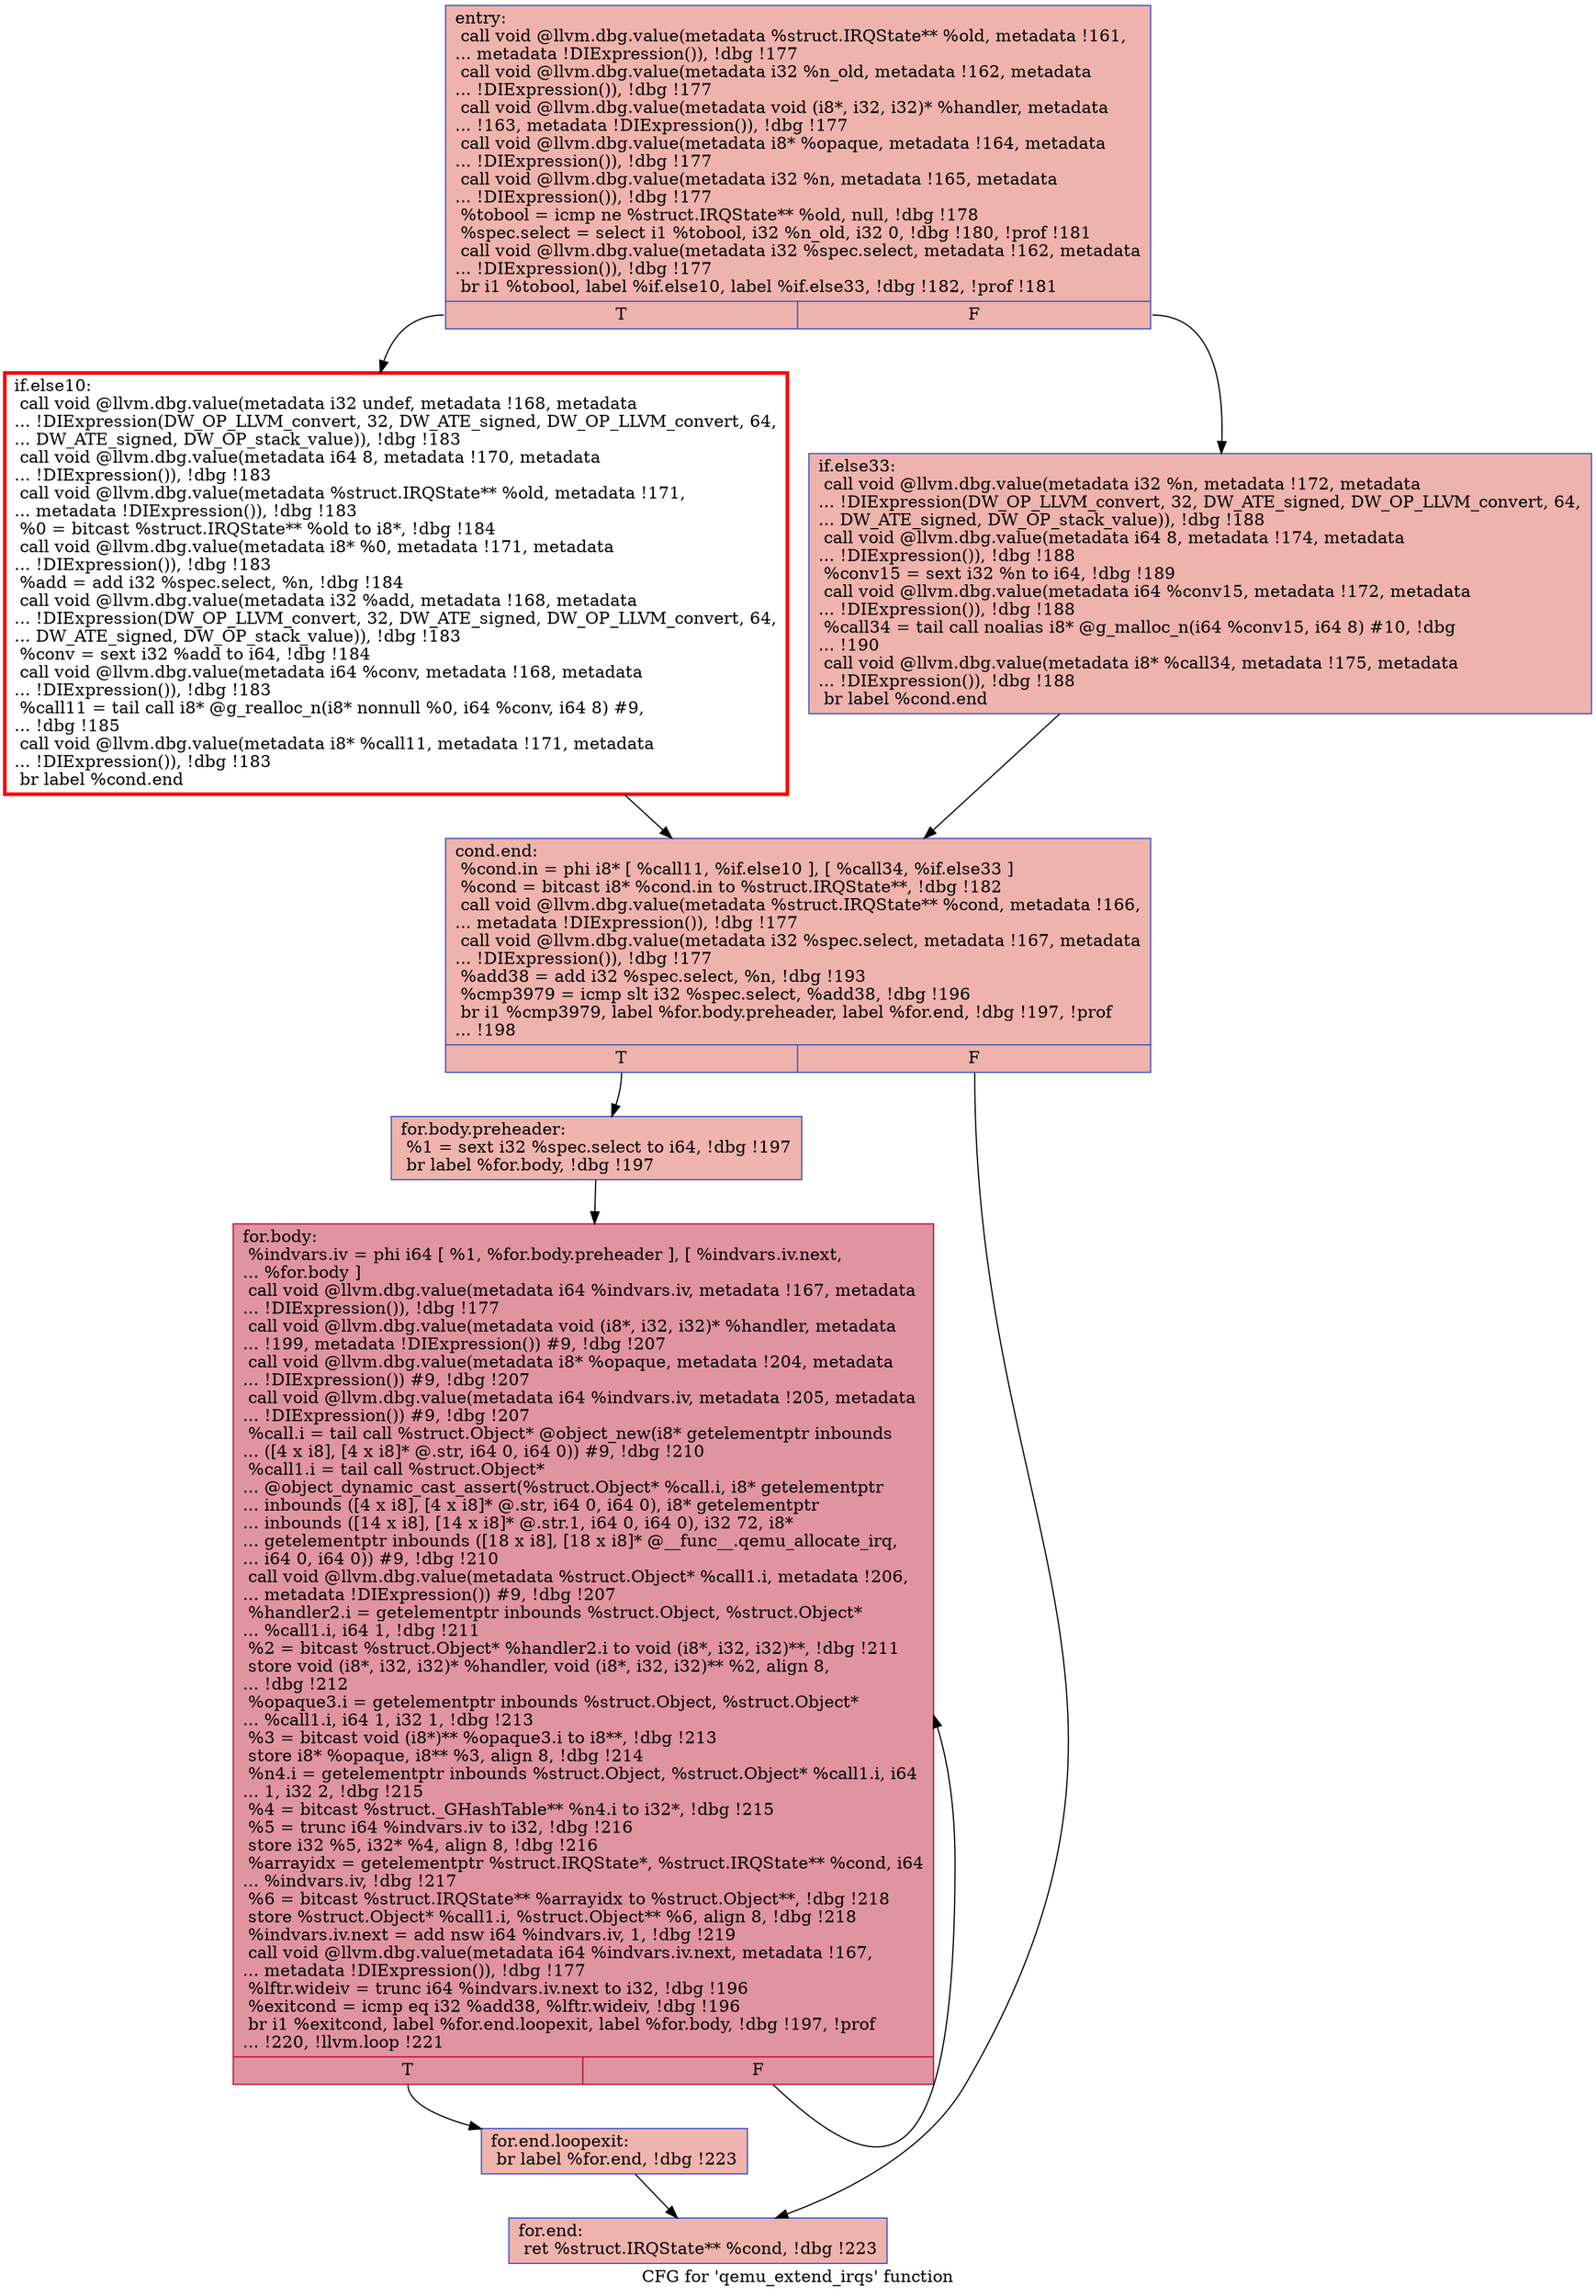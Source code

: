 digraph "CFG for 'qemu_extend_irqs' function" {
	label="CFG for 'qemu_extend_irqs' function";

	Node0x55564f46cc10 [shape=record,color="#3d50c3ff", style=filled, fillcolor="#d6524470",label="{entry:\l  call void @llvm.dbg.value(metadata %struct.IRQState** %old, metadata !161,\l... metadata !DIExpression()), !dbg !177\l  call void @llvm.dbg.value(metadata i32 %n_old, metadata !162, metadata\l... !DIExpression()), !dbg !177\l  call void @llvm.dbg.value(metadata void (i8*, i32, i32)* %handler, metadata\l... !163, metadata !DIExpression()), !dbg !177\l  call void @llvm.dbg.value(metadata i8* %opaque, metadata !164, metadata\l... !DIExpression()), !dbg !177\l  call void @llvm.dbg.value(metadata i32 %n, metadata !165, metadata\l... !DIExpression()), !dbg !177\l  %tobool = icmp ne %struct.IRQState** %old, null, !dbg !178\l  %spec.select = select i1 %tobool, i32 %n_old, i32 0, !dbg !180, !prof !181\l  call void @llvm.dbg.value(metadata i32 %spec.select, metadata !162, metadata\l... !DIExpression()), !dbg !177\l  br i1 %tobool, label %if.else10, label %if.else33, !dbg !182, !prof !181\l|{<s0>T|<s1>F}}"];
	Node0x55564f46cc10:s0 -> Node0x55564f4746c0;
	Node0x55564f46cc10:s1 -> Node0x55564f479520;
	Node0x55564f4746c0 [shape=record,penwidth=3.0, color="red",label="{if.else10:                                        \l  call void @llvm.dbg.value(metadata i32 undef, metadata !168, metadata\l... !DIExpression(DW_OP_LLVM_convert, 32, DW_ATE_signed, DW_OP_LLVM_convert, 64,\l... DW_ATE_signed, DW_OP_stack_value)), !dbg !183\l  call void @llvm.dbg.value(metadata i64 8, metadata !170, metadata\l... !DIExpression()), !dbg !183\l  call void @llvm.dbg.value(metadata %struct.IRQState** %old, metadata !171,\l... metadata !DIExpression()), !dbg !183\l  %0 = bitcast %struct.IRQState** %old to i8*, !dbg !184\l  call void @llvm.dbg.value(metadata i8* %0, metadata !171, metadata\l... !DIExpression()), !dbg !183\l  %add = add i32 %spec.select, %n, !dbg !184\l  call void @llvm.dbg.value(metadata i32 %add, metadata !168, metadata\l... !DIExpression(DW_OP_LLVM_convert, 32, DW_ATE_signed, DW_OP_LLVM_convert, 64,\l... DW_ATE_signed, DW_OP_stack_value)), !dbg !183\l  %conv = sext i32 %add to i64, !dbg !184\l  call void @llvm.dbg.value(metadata i64 %conv, metadata !168, metadata\l... !DIExpression()), !dbg !183\l  %call11 = tail call i8* @g_realloc_n(i8* nonnull %0, i64 %conv, i64 8) #9,\l... !dbg !185\l  call void @llvm.dbg.value(metadata i8* %call11, metadata !171, metadata\l... !DIExpression()), !dbg !183\l  br label %cond.end\l}"];
	Node0x55564f4746c0 -> Node0x55564f471740;
	Node0x55564f479520 [shape=record,color="#3d50c3ff", style=filled, fillcolor="#d6524470",label="{if.else33:                                        \l  call void @llvm.dbg.value(metadata i32 %n, metadata !172, metadata\l... !DIExpression(DW_OP_LLVM_convert, 32, DW_ATE_signed, DW_OP_LLVM_convert, 64,\l... DW_ATE_signed, DW_OP_stack_value)), !dbg !188\l  call void @llvm.dbg.value(metadata i64 8, metadata !174, metadata\l... !DIExpression()), !dbg !188\l  %conv15 = sext i32 %n to i64, !dbg !189\l  call void @llvm.dbg.value(metadata i64 %conv15, metadata !172, metadata\l... !DIExpression()), !dbg !188\l  %call34 = tail call noalias i8* @g_malloc_n(i64 %conv15, i64 8) #10, !dbg\l... !190\l  call void @llvm.dbg.value(metadata i8* %call34, metadata !175, metadata\l... !DIExpression()), !dbg !188\l  br label %cond.end\l}"];
	Node0x55564f479520 -> Node0x55564f471740;
	Node0x55564f471740 [shape=record,color="#3d50c3ff", style=filled, fillcolor="#d6524470",label="{cond.end:                                         \l  %cond.in = phi i8* [ %call11, %if.else10 ], [ %call34, %if.else33 ]\l  %cond = bitcast i8* %cond.in to %struct.IRQState**, !dbg !182\l  call void @llvm.dbg.value(metadata %struct.IRQState** %cond, metadata !166,\l... metadata !DIExpression()), !dbg !177\l  call void @llvm.dbg.value(metadata i32 %spec.select, metadata !167, metadata\l... !DIExpression()), !dbg !177\l  %add38 = add i32 %spec.select, %n, !dbg !193\l  %cmp3979 = icmp slt i32 %spec.select, %add38, !dbg !196\l  br i1 %cmp3979, label %for.body.preheader, label %for.end, !dbg !197, !prof\l... !198\l|{<s0>T|<s1>F}}"];
	Node0x55564f471740:s0 -> Node0x55564f47b250;
	Node0x55564f471740:s1 -> Node0x55564f47b0b0;
	Node0x55564f47b250 [shape=record,color="#3d50c3ff", style=filled, fillcolor="#d8564670",label="{for.body.preheader:                               \l  %1 = sext i32 %spec.select to i64, !dbg !197\l  br label %for.body, !dbg !197\l}"];
	Node0x55564f47b250 -> Node0x55564f47b420;
	Node0x55564f47b420 [shape=record,color="#b70d28ff", style=filled, fillcolor="#b70d2870",label="{for.body:                                         \l  %indvars.iv = phi i64 [ %1, %for.body.preheader ], [ %indvars.iv.next,\l... %for.body ]\l  call void @llvm.dbg.value(metadata i64 %indvars.iv, metadata !167, metadata\l... !DIExpression()), !dbg !177\l  call void @llvm.dbg.value(metadata void (i8*, i32, i32)* %handler, metadata\l... !199, metadata !DIExpression()) #9, !dbg !207\l  call void @llvm.dbg.value(metadata i8* %opaque, metadata !204, metadata\l... !DIExpression()) #9, !dbg !207\l  call void @llvm.dbg.value(metadata i64 %indvars.iv, metadata !205, metadata\l... !DIExpression()) #9, !dbg !207\l  %call.i = tail call %struct.Object* @object_new(i8* getelementptr inbounds\l... ([4 x i8], [4 x i8]* @.str, i64 0, i64 0)) #9, !dbg !210\l  %call1.i = tail call %struct.Object*\l... @object_dynamic_cast_assert(%struct.Object* %call.i, i8* getelementptr\l... inbounds ([4 x i8], [4 x i8]* @.str, i64 0, i64 0), i8* getelementptr\l... inbounds ([14 x i8], [14 x i8]* @.str.1, i64 0, i64 0), i32 72, i8*\l... getelementptr inbounds ([18 x i8], [18 x i8]* @__func__.qemu_allocate_irq,\l... i64 0, i64 0)) #9, !dbg !210\l  call void @llvm.dbg.value(metadata %struct.Object* %call1.i, metadata !206,\l... metadata !DIExpression()) #9, !dbg !207\l  %handler2.i = getelementptr inbounds %struct.Object, %struct.Object*\l... %call1.i, i64 1, !dbg !211\l  %2 = bitcast %struct.Object* %handler2.i to void (i8*, i32, i32)**, !dbg !211\l  store void (i8*, i32, i32)* %handler, void (i8*, i32, i32)** %2, align 8,\l... !dbg !212\l  %opaque3.i = getelementptr inbounds %struct.Object, %struct.Object*\l... %call1.i, i64 1, i32 1, !dbg !213\l  %3 = bitcast void (i8*)** %opaque3.i to i8**, !dbg !213\l  store i8* %opaque, i8** %3, align 8, !dbg !214\l  %n4.i = getelementptr inbounds %struct.Object, %struct.Object* %call1.i, i64\l... 1, i32 2, !dbg !215\l  %4 = bitcast %struct._GHashTable** %n4.i to i32*, !dbg !215\l  %5 = trunc i64 %indvars.iv to i32, !dbg !216\l  store i32 %5, i32* %4, align 8, !dbg !216\l  %arrayidx = getelementptr %struct.IRQState*, %struct.IRQState** %cond, i64\l... %indvars.iv, !dbg !217\l  %6 = bitcast %struct.IRQState** %arrayidx to %struct.Object**, !dbg !218\l  store %struct.Object* %call1.i, %struct.Object** %6, align 8, !dbg !218\l  %indvars.iv.next = add nsw i64 %indvars.iv, 1, !dbg !219\l  call void @llvm.dbg.value(metadata i64 %indvars.iv.next, metadata !167,\l... metadata !DIExpression()), !dbg !177\l  %lftr.wideiv = trunc i64 %indvars.iv.next to i32, !dbg !196\l  %exitcond = icmp eq i32 %add38, %lftr.wideiv, !dbg !196\l  br i1 %exitcond, label %for.end.loopexit, label %for.body, !dbg !197, !prof\l... !220, !llvm.loop !221\l|{<s0>T|<s1>F}}"];
	Node0x55564f47b420:s0 -> Node0x55564f479480;
	Node0x55564f47b420:s1 -> Node0x55564f47b420;
	Node0x55564f479480 [shape=record,color="#3d50c3ff", style=filled, fillcolor="#d8564670",label="{for.end.loopexit:                                 \l  br label %for.end, !dbg !223\l}"];
	Node0x55564f479480 -> Node0x55564f47b0b0;
	Node0x55564f47b0b0 [shape=record,color="#3d50c3ff", style=filled, fillcolor="#d6524470",label="{for.end:                                          \l  ret %struct.IRQState** %cond, !dbg !223\l}"];
}
